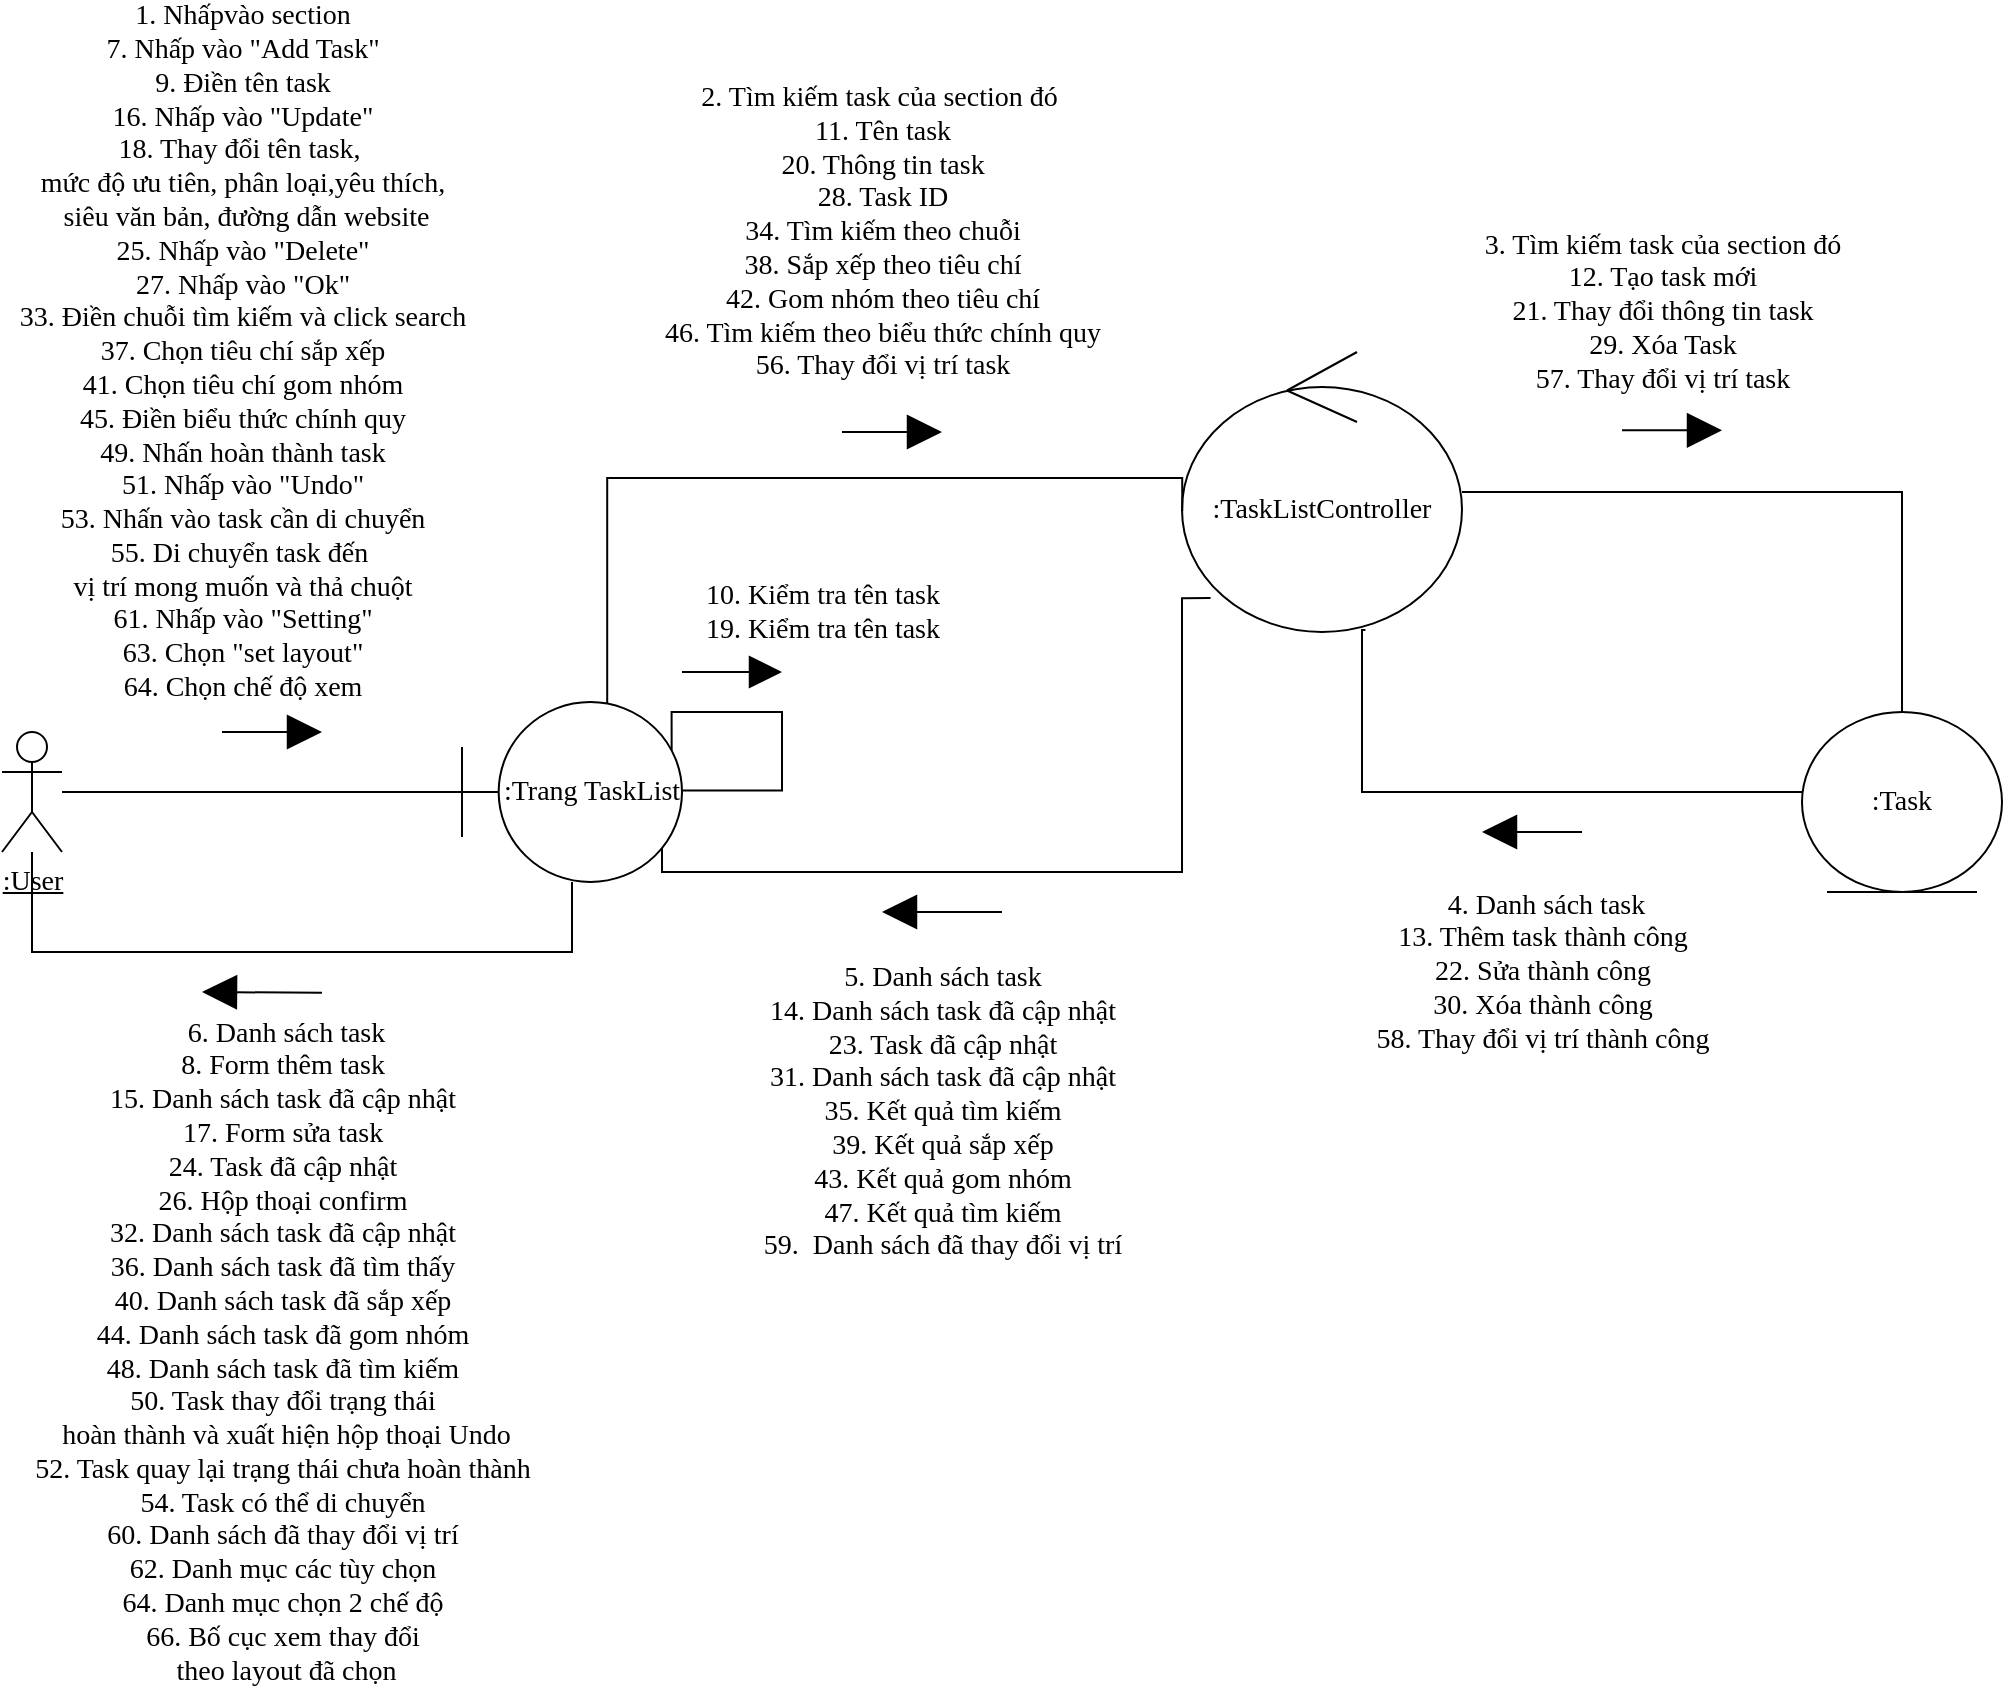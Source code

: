 <mxfile version="13.10.0" type="google"><diagram id="J676jhcgO0KFK1fjQ4wc" name="Page-1"><mxGraphModel dx="2150" dy="1871" grid="1" gridSize="10" guides="1" tooltips="1" connect="1" arrows="1" fold="1" page="1" pageScale="1" pageWidth="827" pageHeight="1169" math="0" shadow="0"><root><mxCell id="0"/><mxCell id="1" parent="0"/><mxCell id="dqUf9mXhXaXb25LCx8FO-9" style="endArrow=none;html=1;fontSize=14;fontFamily=Verdana;" parent="1" source="dqUf9mXhXaXb25LCx8FO-1" target="dqUf9mXhXaXb25LCx8FO-3" edge="1"><mxGeometry relative="1" as="geometry"/></mxCell><mxCell id="dqUf9mXhXaXb25LCx8FO-1" value="&lt;u style=&quot;font-size: 14px;&quot;&gt;:User&lt;/u&gt;" style="shape=umlActor;verticalLabelPosition=bottom;verticalAlign=top;html=1;fontSize=14;fontFamily=Verdana;" parent="1" vertex="1"><mxGeometry x="10" y="330" width="30" height="60" as="geometry"/></mxCell><mxCell id="dqUf9mXhXaXb25LCx8FO-12" style="edgeStyle=orthogonalEdgeStyle;rounded=0;orthogonalLoop=1;jettySize=auto;html=1;endArrow=none;endFill=0;fontSize=14;fontFamily=Verdana;" parent="1" source="dqUf9mXhXaXb25LCx8FO-2" target="dqUf9mXhXaXb25LCx8FO-4" edge="1"><mxGeometry relative="1" as="geometry"/></mxCell><mxCell id="dqUf9mXhXaXb25LCx8FO-29" style="edgeStyle=orthogonalEdgeStyle;rounded=0;orthogonalLoop=1;jettySize=auto;html=1;entryX=0.882;entryY=0.836;entryDx=0;entryDy=0;endArrow=none;endFill=0;fontSize=14;entryPerimeter=0;exitX=0.102;exitY=0.879;exitDx=0;exitDy=0;exitPerimeter=0;fontFamily=Verdana;" parent="1" source="dqUf9mXhXaXb25LCx8FO-2" target="dqUf9mXhXaXb25LCx8FO-3" edge="1"><mxGeometry relative="1" as="geometry"><Array as="points"><mxPoint x="600" y="263"/><mxPoint x="600" y="400"/><mxPoint x="340" y="400"/><mxPoint x="340" y="383"/><mxPoint x="337" y="383"/></Array></mxGeometry></mxCell><mxCell id="dqUf9mXhXaXb25LCx8FO-2" value="&lt;span style=&quot;font-size: 14px;&quot;&gt;:TaskListController&lt;/span&gt;" style="ellipse;shape=umlControl;whiteSpace=wrap;html=1;fontSize=14;fontFamily=Verdana;" parent="1" vertex="1"><mxGeometry x="600" y="140" width="140" height="140" as="geometry"/></mxCell><mxCell id="dqUf9mXhXaXb25LCx8FO-11" style="edgeStyle=orthogonalEdgeStyle;rounded=0;orthogonalLoop=1;jettySize=auto;html=1;entryX=0.001;entryY=0.568;entryDx=0;entryDy=0;entryPerimeter=0;endArrow=none;endFill=0;fontSize=14;exitX=0.66;exitY=0.022;exitDx=0;exitDy=0;exitPerimeter=0;fontFamily=Verdana;" parent="1" source="dqUf9mXhXaXb25LCx8FO-3" target="dqUf9mXhXaXb25LCx8FO-2" edge="1"><mxGeometry relative="1" as="geometry"><Array as="points"><mxPoint x="313" y="203"/></Array></mxGeometry></mxCell><mxCell id="dqUf9mXhXaXb25LCx8FO-31" style="edgeStyle=orthogonalEdgeStyle;rounded=0;orthogonalLoop=1;jettySize=auto;html=1;endArrow=none;endFill=0;fontSize=14;fontFamily=Verdana;" parent="1" source="dqUf9mXhXaXb25LCx8FO-3" target="dqUf9mXhXaXb25LCx8FO-1" edge="1"><mxGeometry relative="1" as="geometry"><Array as="points"><mxPoint x="295" y="440"/><mxPoint x="25" y="440"/></Array></mxGeometry></mxCell><mxCell id="dqUf9mXhXaXb25LCx8FO-3" value="&lt;span style=&quot;font-size: 14px;&quot;&gt;:Trang TaskList&lt;/span&gt;" style="shape=umlBoundary;whiteSpace=wrap;html=1;fontSize=14;fontFamily=Verdana;" parent="1" vertex="1"><mxGeometry x="240" y="315" width="110" height="90" as="geometry"/></mxCell><mxCell id="dqUf9mXhXaXb25LCx8FO-26" style="edgeStyle=orthogonalEdgeStyle;rounded=0;orthogonalLoop=1;jettySize=auto;html=1;endArrow=none;endFill=0;fontSize=14;entryX=0.655;entryY=0.993;entryDx=0;entryDy=0;entryPerimeter=0;fontFamily=Verdana;" parent="1" source="dqUf9mXhXaXb25LCx8FO-4" target="dqUf9mXhXaXb25LCx8FO-2" edge="1"><mxGeometry relative="1" as="geometry"><mxPoint x="670" y="230" as="targetPoint"/><Array as="points"><mxPoint x="690" y="360"/><mxPoint x="690" y="279"/></Array></mxGeometry></mxCell><mxCell id="dqUf9mXhXaXb25LCx8FO-4" value="&lt;span style=&quot;font-size: 14px;&quot;&gt;:Task&lt;/span&gt;" style="ellipse;shape=umlEntity;whiteSpace=wrap;html=1;fontSize=14;fontFamily=Verdana;" parent="1" vertex="1"><mxGeometry x="910" y="320" width="100" height="90" as="geometry"/></mxCell><mxCell id="dqUf9mXhXaXb25LCx8FO-16" value="" style="endArrow=block;html=1;fontSize=14;endFill=1;endSize=15;fontFamily=Verdana;" parent="1" edge="1"><mxGeometry width="50" height="50" relative="1" as="geometry"><mxPoint x="120" y="330" as="sourcePoint"/><mxPoint x="170" y="330" as="targetPoint"/></mxGeometry></mxCell><mxCell id="dqUf9mXhXaXb25LCx8FO-17" value="&lt;font style=&quot;font-size: 14px&quot;&gt;&lt;font style=&quot;font-size: 14px&quot;&gt;&lt;font style=&quot;font-size: 14px&quot;&gt;&lt;span style=&quot;font-size: 14px&quot;&gt;1. Nhấpvào&amp;nbsp;section&lt;br style=&quot;font-size: 14px&quot;&gt;&lt;/span&gt;&lt;span style=&quot;font-size: 14px&quot;&gt;7. Nhấp vào &quot;Add Task&quot;&lt;br style=&quot;font-size: 14px&quot;&gt;&lt;/span&gt;&lt;span style=&quot;font-size: 14px&quot;&gt;9. Điền tên task&lt;br style=&quot;font-size: 14px&quot;&gt;16. Nhấp vào &quot;Update&quot;&lt;br style=&quot;font-size: 14px&quot;&gt;&lt;/span&gt;&lt;font style=&quot;font-size: 14px&quot;&gt;&lt;span style=&quot;font-size: 14px&quot;&gt;18. Thay đổi tên task,&amp;nbsp;&lt;/span&gt;&lt;br style=&quot;font-size: 14px&quot;&gt;&lt;span style=&quot;font-size: 14px&quot;&gt;mức độ ưu tiên, phân loại&lt;/span&gt;&lt;span style=&quot;font-size: 14px&quot;&gt;,yêu thích,&lt;br style=&quot;font-size: 14px&quot;&gt;&amp;nbsp;siêu văn bản,&amp;nbsp;&lt;/span&gt;&lt;span style=&quot;font-size: 14px&quot;&gt;đường dẫn website&lt;br style=&quot;font-size: 14px&quot;&gt;&lt;/span&gt;&lt;/font&gt;&lt;span style=&quot;font-size: 14px&quot;&gt;25. Nhấp vào &quot;Delete&quot;&lt;br style=&quot;font-size: 14px&quot;&gt;27. Nhấp vào &quot;Ok&quot;&lt;br style=&quot;font-size: 14px&quot;&gt;&lt;/span&gt;&lt;font style=&quot;font-size: 14px&quot;&gt;&lt;span style=&quot;font-size: 14px&quot;&gt;33. Điền chuỗi tìm kiếm&amp;nbsp;&lt;/span&gt;&lt;span style=&quot;font-size: 14px&quot;&gt;và click search&lt;br style=&quot;font-size: 14px&quot;&gt;&lt;/span&gt;&lt;/font&gt;&lt;span style=&quot;font-size: 14px&quot;&gt;37. Chọn tiêu chí sắp xếp&lt;/span&gt;&lt;br style=&quot;font-size: 14px&quot;&gt;&lt;span style=&quot;font-size: 14px&quot;&gt;41. Chọn tiêu chí gom nhóm&lt;/span&gt;&lt;br style=&quot;font-size: 14px&quot;&gt;&lt;span style=&quot;font-size: 14px&quot;&gt;45. Điền biểu thức chính quy&lt;br style=&quot;font-size: 14px&quot;&gt;&lt;/span&gt;&lt;span style=&quot;font-size: 14px&quot;&gt;49. Nhấn hoàn thành task&lt;br style=&quot;font-size: 14px&quot;&gt;&lt;/span&gt;&lt;/font&gt;&lt;span style=&quot;font-size: 14px&quot;&gt;51. Nhấp vào &quot;Undo&quot;&lt;br style=&quot;font-size: 14px&quot;&gt;&lt;/span&gt;&lt;span style=&quot;font-size: 14px&quot;&gt;53. Nhấn vào task cần di chuyển&lt;br style=&quot;font-size: 14px&quot;&gt;&lt;/span&gt;&lt;span style=&quot;font-size: 14px&quot;&gt;55. Di chuyển task đến&amp;nbsp;&lt;/span&gt;&lt;br style=&quot;font-size: 14px&quot;&gt;&lt;span style=&quot;font-size: 14px&quot;&gt;vị trí mong muốn và thả chuột&lt;br style=&quot;font-size: 14px&quot;&gt;&lt;/span&gt;&lt;/font&gt;&lt;span style=&quot;font-size: 14px&quot;&gt;61. Nhấp vào &quot;Setting&quot;&lt;br style=&quot;font-size: 14px&quot;&gt;&lt;/span&gt;&lt;span style=&quot;font-size: 14px&quot;&gt;63. Chọn &quot;set layout&quot;&lt;br style=&quot;font-size: 14px&quot;&gt;&lt;/span&gt;&lt;span style=&quot;font-size: 14px&quot;&gt;64. Chọn chế độ xem&lt;/span&gt;&lt;/font&gt;&lt;span style=&quot;font-size: 14px&quot;&gt;&lt;br style=&quot;font-size: 14px&quot;&gt;&lt;/span&gt;" style="edgeLabel;html=1;align=center;verticalAlign=middle;resizable=0;points=[];fontSize=14;fontFamily=Verdana;" parent="dqUf9mXhXaXb25LCx8FO-16" vertex="1" connectable="0"><mxGeometry x="-0.42" y="-1" relative="1" as="geometry"><mxPoint x="-5" y="-191" as="offset"/></mxGeometry></mxCell><mxCell id="dqUf9mXhXaXb25LCx8FO-23" value="&lt;font style=&quot;font-size: 14px&quot;&gt;&lt;span style=&quot;font-size: 14px&quot;&gt;3. Tìm kiếm task của&amp;nbsp;&lt;/span&gt;&lt;span style=&quot;font-size: 14px&quot;&gt;section đó&lt;br style=&quot;font-size: 14px&quot;&gt;12. Tạo task mới&lt;br style=&quot;font-size: 14px&quot;&gt;21. Thay đổi thông tin task&lt;br style=&quot;font-size: 14px&quot;&gt;29. Xóa Task&lt;br style=&quot;font-size: 14px&quot;&gt;&lt;/span&gt;&lt;span style=&quot;font-size: 14px&quot;&gt;57. Thay đổi vị trí task&lt;/span&gt;&lt;/font&gt;&lt;span style=&quot;font-size: 14px&quot;&gt;&lt;br style=&quot;font-size: 14px&quot;&gt;&lt;/span&gt;" style="endArrow=block;html=1;fontSize=14;endFill=1;endSize=15;fontFamily=Verdana;" parent="1" edge="1"><mxGeometry x="-0.2" y="59" width="50" height="50" relative="1" as="geometry"><mxPoint x="820" y="179.17" as="sourcePoint"/><mxPoint x="870" y="179.17" as="targetPoint"/><mxPoint as="offset"/></mxGeometry></mxCell><mxCell id="dqUf9mXhXaXb25LCx8FO-24" value="&lt;div style=&quot;font-size: 14px&quot;&gt;&lt;span style=&quot;font-size: 14px&quot;&gt;&lt;font style=&quot;font-size: 14px&quot;&gt;2. Tìm kiếm task của&amp;nbsp;&lt;/font&gt;&lt;/span&gt;&lt;span style=&quot;font-size: 14px&quot;&gt;section đó&amp;nbsp;&lt;/span&gt;&lt;/div&gt;&lt;span style=&quot;font-size: 14px&quot;&gt;&lt;div style=&quot;font-size: 14px&quot;&gt;&lt;font style=&quot;font-size: 14px&quot;&gt;11. Tên task&lt;/font&gt;&lt;/div&gt;&lt;div style=&quot;font-size: 14px&quot;&gt;&lt;font style=&quot;font-size: 14px&quot;&gt;20. Thông tin task&lt;/font&gt;&lt;/div&gt;&lt;div style=&quot;font-size: 14px&quot;&gt;&lt;font style=&quot;font-size: 14px&quot;&gt;28. Task ID&lt;/font&gt;&lt;/div&gt;&lt;div style=&quot;font-size: 14px&quot;&gt;&lt;font style=&quot;font-size: 14px&quot;&gt;&lt;span style=&quot;font-size: 14px&quot;&gt;&lt;font style=&quot;font-size: 14px&quot;&gt;34. Tìm kiếm theo chuỗi&lt;/font&gt;&lt;/span&gt;&lt;br style=&quot;font-size: 14px&quot;&gt;&lt;/font&gt;&lt;/div&gt;&lt;div style=&quot;font-size: 14px&quot;&gt;&lt;font style=&quot;font-size: 14px&quot;&gt;&lt;span style=&quot;font-size: 14px&quot;&gt;38. Sắp xếp theo tiêu chí&lt;/span&gt;&lt;br style=&quot;font-size: 14px&quot;&gt;&lt;span style=&quot;font-size: 14px&quot;&gt;42. Gom nhóm theo tiêu chí&lt;/span&gt;&lt;br style=&quot;font-size: 14px&quot;&gt;&lt;span style=&quot;font-size: 14px&quot;&gt;46. Tìm kiếm theo biểu thức chính quy&lt;/span&gt;&lt;span style=&quot;font-size: 14px&quot;&gt;&lt;font style=&quot;font-size: 14px&quot;&gt;&lt;br style=&quot;font-size: 14px&quot;&gt;&lt;/font&gt;&lt;/span&gt;&lt;/font&gt;&lt;/div&gt;&lt;div style=&quot;font-size: 14px&quot;&gt;&lt;span style=&quot;font-size: 14px&quot;&gt;&lt;font style=&quot;font-size: 14px&quot;&gt;56. Thay đổi vị trí task&lt;/font&gt;&lt;/span&gt;&lt;span style=&quot;font-size: 14px&quot;&gt;&lt;br style=&quot;font-size: 14px&quot;&gt;&lt;/span&gt;&lt;/div&gt;&lt;/span&gt;" style="endArrow=block;html=1;fontSize=14;align=center;endFill=1;endSize=15;fontFamily=Verdana;" parent="1" edge="1"><mxGeometry x="-0.2" y="100" width="50" height="50" relative="1" as="geometry"><mxPoint x="430" y="180" as="sourcePoint"/><mxPoint x="480" y="180" as="targetPoint"/><Array as="points"><mxPoint x="470" y="180"/></Array><mxPoint as="offset"/></mxGeometry></mxCell><mxCell id="dqUf9mXhXaXb25LCx8FO-28" value="&lt;span style=&quot;font-size: 14px&quot;&gt;&amp;nbsp;4. Danh sách task&lt;br style=&quot;font-size: 14px&quot;&gt;&lt;/span&gt;&lt;span style=&quot;font-size: 14px&quot;&gt;13. Thêm task thành công&lt;br&gt;&lt;/span&gt;&lt;span style=&quot;font-size: 14px&quot;&gt;22. Sửa thành công&lt;br&gt;30. Xóa thành công&lt;br&gt;58. Thay đổi vị trí thành công&lt;br style=&quot;font-size: 14px&quot;&gt;&lt;/span&gt;" style="endArrow=block;html=1;fontSize=14;endFill=1;endSize=15;fontFamily=Verdana;" parent="1" edge="1"><mxGeometry x="-0.2" y="70" width="50" height="50" relative="1" as="geometry"><mxPoint x="800" y="380" as="sourcePoint"/><mxPoint x="750" y="380" as="targetPoint"/><mxPoint as="offset"/></mxGeometry></mxCell><mxCell id="dqUf9mXhXaXb25LCx8FO-30" value="&lt;font style=&quot;font-size: 14px&quot;&gt;&lt;span style=&quot;font-size: 14px&quot;&gt;&lt;font style=&quot;font-size: 14px&quot;&gt;5. Danh sách task&lt;br&gt;14. Danh sách task đã cập nhật&lt;br style=&quot;font-size: 14px&quot;&gt;&lt;/font&gt;&lt;/span&gt;&lt;span style=&quot;font-size: 14px&quot;&gt;23. Task đã cập nhật&lt;br&gt;31. Danh sách task đã cập nhật&lt;br&gt;35. Kết quả tìm kiếm&lt;br style=&quot;font-size: 14px&quot;&gt;&lt;/span&gt;&lt;/font&gt;&lt;span style=&quot;font-size: 14px&quot;&gt;39. Kết quả sắp xếp&lt;/span&gt;&lt;br style=&quot;font-size: 14px&quot;&gt;&lt;span style=&quot;font-size: 14px&quot;&gt;43. Kết quả gom nhóm&lt;/span&gt;&lt;br style=&quot;font-size: 14px&quot;&gt;&lt;span style=&quot;font-size: 14px&quot;&gt;47. Kết quả tìm kiếm&lt;br&gt;&lt;/span&gt;&lt;span style=&quot;font-size: 14px&quot;&gt;&lt;font style=&quot;font-size: 14px&quot;&gt;59.&amp;nbsp;&lt;/font&gt;&lt;/span&gt;&amp;nbsp;Danh sách đã thay đổi vị trí&lt;span style=&quot;font-size: 14px&quot;&gt;&lt;font style=&quot;font-size: 14px&quot;&gt;&lt;br style=&quot;font-size: 14px&quot;&gt;&lt;/font&gt;&lt;/span&gt;" style="endArrow=block;html=1;fontSize=14;endFill=1;jumpSize=7;sourcePerimeterSpacing=2;endSize=15;fontFamily=Verdana;" parent="1" edge="1"><mxGeometry y="100" width="50" height="50" relative="1" as="geometry"><mxPoint x="510" y="420" as="sourcePoint"/><mxPoint x="450" y="420" as="targetPoint"/><Array as="points"/><mxPoint as="offset"/></mxGeometry></mxCell><mxCell id="dqUf9mXhXaXb25LCx8FO-51" value="" style="endArrow=block;html=1;fontSize=14;endFill=1;endSize=15;fontFamily=Verdana;" parent="1" edge="1"><mxGeometry width="50" height="50" relative="1" as="geometry"><mxPoint x="170" y="460.42" as="sourcePoint"/><mxPoint x="110" y="460" as="targetPoint"/><Array as="points"/></mxGeometry></mxCell><mxCell id="dqUf9mXhXaXb25LCx8FO-56" value="&lt;font style=&quot;font-size: 14px&quot;&gt;&lt;font style=&quot;font-size: 14px&quot;&gt;&lt;font style=&quot;font-size: 14px&quot;&gt;&lt;span style=&quot;font-size: 14px&quot;&gt;&amp;nbsp;6. Danh sách task&lt;br style=&quot;font-size: 14px&quot;&gt;8. Form thêm task&lt;br style=&quot;font-size: 14px&quot;&gt;15. Danh sách task đã cập nhật&lt;br style=&quot;font-size: 14px&quot;&gt;17. Form sửa task&lt;br style=&quot;font-size: 14px&quot;&gt;24. Task đã cập nhật&lt;br style=&quot;font-size: 14px&quot;&gt;26. Hộp thoại confirm&lt;br style=&quot;font-size: 14px&quot;&gt;32. Danh sách task đã cập nhật&lt;br style=&quot;font-size: 14px&quot;&gt;36.&amp;nbsp;&lt;/span&gt;&lt;span style=&quot;font-size: 14px&quot;&gt;&lt;font style=&quot;font-size: 14px&quot;&gt;Danh sách task đã tìm thấy&lt;br style=&quot;font-size: 14px&quot;&gt;&lt;/font&gt;&lt;/span&gt;&lt;span style=&quot;font-size: 14px&quot;&gt;40. Danh sách task đã sắp xếp&lt;/span&gt;&lt;br style=&quot;font-size: 14px&quot;&gt;&lt;span style=&quot;font-size: 14px&quot;&gt;44. Danh sách task&amp;nbsp;&lt;/span&gt;&lt;span style=&quot;font-size: 14px&quot;&gt;đã gom nhóm&lt;/span&gt;&lt;br style=&quot;font-size: 14px&quot;&gt;&lt;span style=&quot;font-size: 14px&quot;&gt;48. Danh sách task&amp;nbsp;&lt;/span&gt;&lt;span style=&quot;font-size: 14px&quot;&gt;đã tìm kiếm&lt;br style=&quot;font-size: 14px&quot;&gt;&lt;/span&gt;&lt;span style=&quot;font-size: 14px&quot;&gt;50. Task thay đổi trạng thái&lt;/span&gt;&lt;br style=&quot;font-size: 14px&quot;&gt;&lt;span style=&quot;font-size: 14px&quot;&gt;&amp;nbsp;hoàn thành và x&lt;/span&gt;&lt;span style=&quot;font-size: 14px&quot;&gt;uất hiện hộp thoại Undo&lt;br style=&quot;font-size: 14px&quot;&gt;&lt;/span&gt;&lt;/font&gt;&lt;span style=&quot;font-size: 14px&quot;&gt;52. Task quay lại trạng thái&amp;nbsp;&lt;/span&gt;&lt;span style=&quot;font-size: 14px&quot;&gt;chưa hoàn thành&lt;br style=&quot;font-size: 14px&quot;&gt;&lt;/span&gt;&lt;span style=&quot;font-size: 14px&quot;&gt;54. Task có thể di chuyển&lt;br style=&quot;font-size: 14px&quot;&gt;&lt;/span&gt;&lt;/font&gt;&lt;span style=&quot;font-size: 14px&quot;&gt;60. Danh sách đã thay đổi vị trí&lt;br style=&quot;font-size: 14px&quot;&gt;&lt;/span&gt;&lt;span style=&quot;font-size: 14px&quot;&gt;62. Danh mục các tùy chọn&lt;br style=&quot;font-size: 14px&quot;&gt;&lt;/span&gt;&lt;span style=&quot;font-size: 14px&quot;&gt;64. Danh mục chọn 2 chế độ&lt;br style=&quot;font-size: 14px&quot;&gt;&lt;/span&gt;&lt;span style=&quot;font-size: 14px&quot;&gt;66. Bố cục xem thay đổi&lt;/span&gt;&lt;br style=&quot;font-size: 14px&quot;&gt;&lt;span style=&quot;font-size: 14px&quot;&gt;&amp;nbsp;theo layout đã chọn&lt;/span&gt;&lt;/font&gt;&lt;span style=&quot;font-size: 14px&quot;&gt;&lt;br style=&quot;font-size: 14px&quot;&gt;&lt;/span&gt;" style="edgeLabel;html=1;align=center;verticalAlign=middle;resizable=0;points=[];fontSize=14;fontFamily=Verdana;" parent="dqUf9mXhXaXb25LCx8FO-51" vertex="1" connectable="0"><mxGeometry x="-0.409" relative="1" as="geometry"><mxPoint x="-2.5" y="179.71" as="offset"/></mxGeometry></mxCell><mxCell id="dqUf9mXhXaXb25LCx8FO-57" style="edgeStyle=orthogonalEdgeStyle;rounded=0;orthogonalLoop=1;jettySize=auto;html=1;endArrow=none;endFill=0;fontSize=14;exitX=0.953;exitY=0.269;exitDx=0;exitDy=0;exitPerimeter=0;entryX=1.003;entryY=0.491;entryDx=0;entryDy=0;entryPerimeter=0;fontFamily=Verdana;" parent="1" source="dqUf9mXhXaXb25LCx8FO-3" target="dqUf9mXhXaXb25LCx8FO-3" edge="1"><mxGeometry relative="1" as="geometry"><Array as="points"><mxPoint x="345" y="320"/><mxPoint x="400" y="320"/><mxPoint x="400" y="359"/></Array></mxGeometry></mxCell><mxCell id="dqUf9mXhXaXb25LCx8FO-58" value="&lt;font style=&quot;font-size: 14px&quot;&gt;10. Kiểm tra tên task&lt;br style=&quot;font-size: 14px&quot;&gt;19. Kiểm tra tên task&lt;br style=&quot;font-size: 14px&quot;&gt;&lt;/font&gt;" style="endArrow=block;html=1;fontSize=14;align=center;endFill=1;endSize=14;fontFamily=Verdana;" parent="1" edge="1"><mxGeometry x="1" y="36" width="50" height="50" relative="1" as="geometry"><mxPoint x="350" y="300" as="sourcePoint"/><mxPoint x="400" y="300" as="targetPoint"/><Array as="points"/><mxPoint x="20" y="6" as="offset"/></mxGeometry></mxCell></root></mxGraphModel></diagram></mxfile>